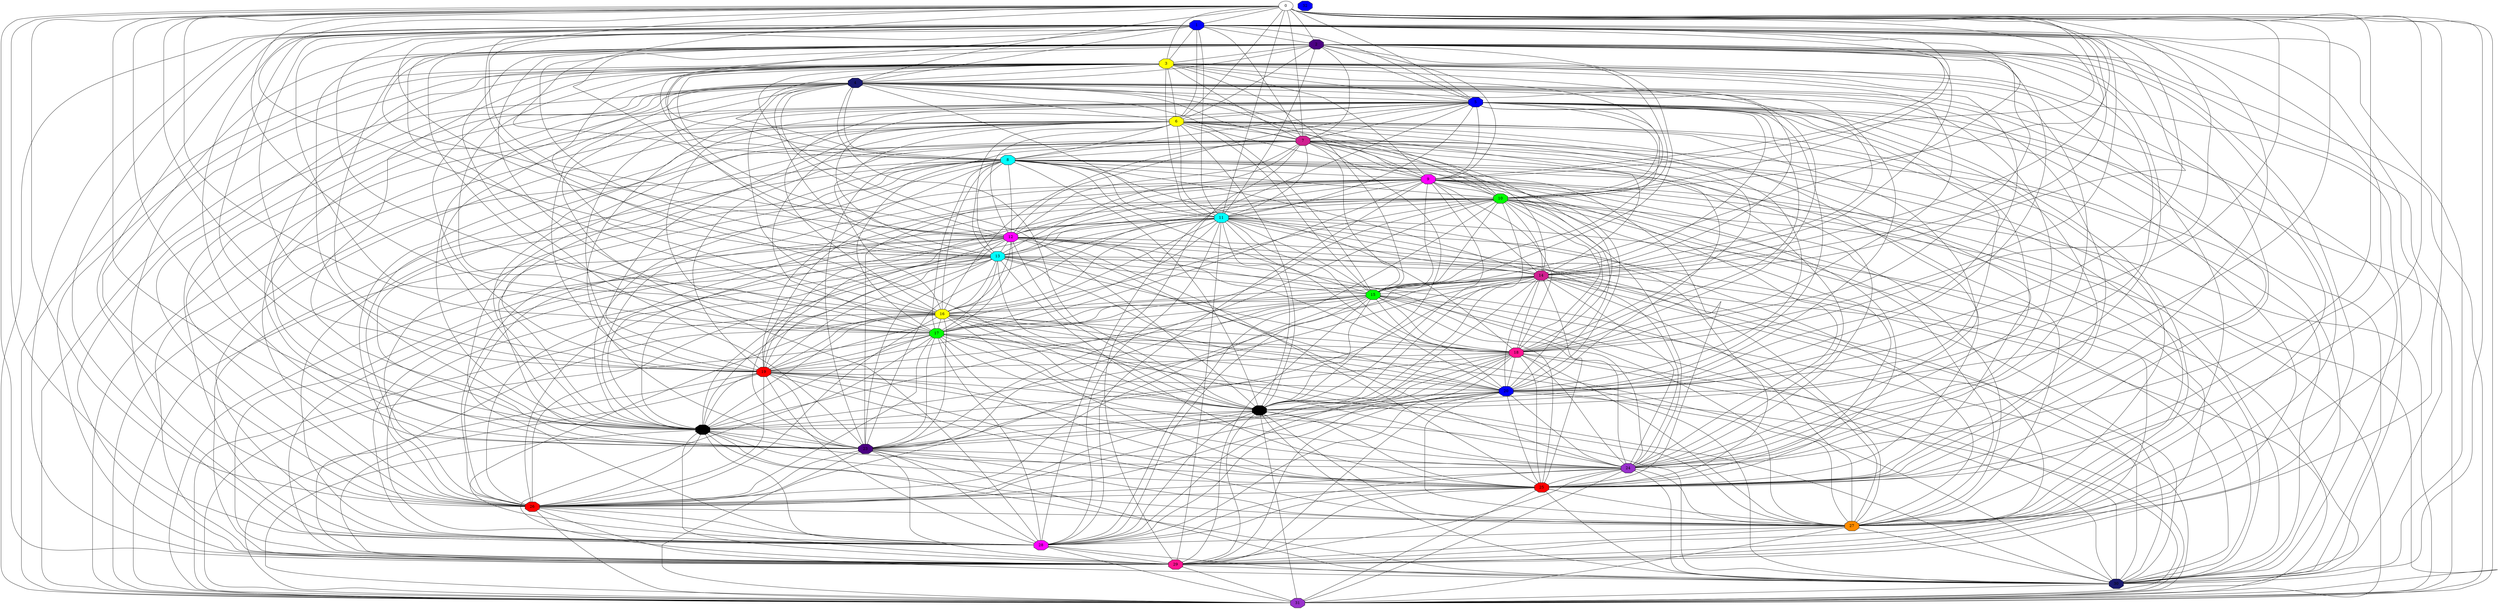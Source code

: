 graph G {
  1[shape = octagon, style = filled , fillcolor = blue ]
  2[shape = octagon, style = filled , fillcolor = indigo ]
  3[shape = octagon, style = filled , fillcolor = yellow ]
  4[shape = octagon, style = filled , fillcolor = midnightblue ]
  5[shape = octagon, style = filled , fillcolor = blue ]
  6[shape = octagon, style = filled , fillcolor = yellow ]
  7[shape = octagon, style = filled , fillcolor = violetred ]
  8[shape = octagon, style = filled , fillcolor = cyan ]
  9[shape = octagon, style = filled , fillcolor = magenta ]
  10[shape = octagon, style = filled , fillcolor = green ]
  11[shape = octagon, style = filled , fillcolor = cyan ]
  12[shape = octagon, style = filled , fillcolor = magenta ]
  13[shape = octagon, style = filled , fillcolor = cyan ]
  14[shape = octagon, style = filled , fillcolor = violetred ]
  15[shape = octagon, style = filled , fillcolor = green ]
  16[shape = octagon, style = filled , fillcolor = yellow ]
  17[shape = octagon, style = filled , fillcolor = green ]
  18[shape = octagon, style = filled , fillcolor = deeppink ]
  19[shape = octagon, style = filled , fillcolor = red ]
  20[shape = octagon, style = filled , fillcolor = blue ]
  21[shape = octagon, style = filled , fillcolor = forestgreen3 ]
  22[shape = octagon, style = filled , fillcolor = forestgreen3 ]
  23[shape = octagon, style = filled , fillcolor = indigo ]
  24[shape = octagon, style = filled , fillcolor = darkorchid ]
  25[shape = octagon, style = filled , fillcolor = red ]
  26[shape = octagon, style = filled , fillcolor = red ]
  27[shape = octagon, style = filled , fillcolor = darkorange ]
  28[shape = octagon, style = filled , fillcolor = magenta ]
  29[shape = octagon, style = filled , fillcolor = deeppink ]
  30[shape = octagon, style = filled , fillcolor = midnightblue ]
  31[shape = octagon, style = filled , fillcolor = darkorchid ]
  32[shape = octagon, style = filled , fillcolor = blue ]
  "0"--"1";
  "0"--"2";
  "0"--"3";
  "0"--"4";
  "0"--"5";
  "0"--"6";
  "0"--"7";
  "0"--"8";
  "0"--"9";
  "0"--"10";
  "0"--"11";
  "0"--"12";
  "0"--"13";
  "0"--"14";
  "0"--"15";
  "0"--"16";
  "0"--"17";
  "0"--"18";
  "0"--"19";
  "0"--"20";
  "0"--"21";
  "0"--"22";
  "0"--"23";
  "0"--"24";
  "0"--"25";
  "0"--"26";
  "0"--"27";
  "0"--"28";
  "0"--"29";
  "0"--"30";
  "0"--"31";
  "1"--"2";
  "1"--"3";
  "1"--"4";
  "1"--"5";
  "1"--"6";
  "1"--"7";
  "1"--"8";
  "1"--"9";
  "1"--"10";
  "1"--"11";
  "1"--"12";
  "1"--"13";
  "1"--"14";
  "1"--"15";
  "1"--"16";
  "1"--"17";
  "1"--"18";
  "1"--"19";
  "1"--"20";
  "1"--"21";
  "1"--"22";
  "1"--"23";
  "1"--"24";
  "1"--"25";
  "1"--"26";
  "1"--"27";
  "1"--"28";
  "1"--"29";
  "1"--"30";
  "1"--"31";
  "2"--"3";
  "2"--"4";
  "2"--"5";
  "2"--"6";
  "2"--"7";
  "2"--"8";
  "2"--"9";
  "2"--"10";
  "2"--"11";
  "2"--"12";
  "2"--"13";
  "2"--"14";
  "2"--"15";
  "2"--"16";
  "2"--"17";
  "2"--"18";
  "2"--"19";
  "2"--"20";
  "2"--"21";
  "2"--"22";
  "2"--"23";
  "2"--"24";
  "2"--"25";
  "2"--"26";
  "2"--"27";
  "2"--"28";
  "2"--"29";
  "2"--"30";
  "2"--"31";
  "3"--"4";
  "3"--"5";
  "3"--"6";
  "3"--"7";
  "3"--"8";
  "3"--"9";
  "3"--"10";
  "3"--"11";
  "3"--"12";
  "3"--"13";
  "3"--"14";
  "3"--"15";
  "3"--"16";
  "3"--"17";
  "3"--"18";
  "3"--"19";
  "3"--"20";
  "3"--"21";
  "3"--"22";
  "3"--"23";
  "3"--"24";
  "3"--"25";
  "3"--"26";
  "3"--"27";
  "3"--"28";
  "3"--"29";
  "3"--"30";
  "3"--"31";
  "4"--"5";
  "4"--"6";
  "4"--"7";
  "4"--"8";
  "4"--"9";
  "4"--"10";
  "4"--"11";
  "4"--"12";
  "4"--"13";
  "4"--"14";
  "4"--"15";
  "4"--"16";
  "4"--"17";
  "4"--"18";
  "4"--"19";
  "4"--"20";
  "4"--"21";
  "4"--"22";
  "4"--"23";
  "4"--"24";
  "4"--"25";
  "4"--"26";
  "4"--"27";
  "4"--"28";
  "4"--"29";
  "4"--"30";
  "4"--"31";
  "5"--"6";
  "5"--"7";
  "5"--"8";
  "5"--"9";
  "5"--"10";
  "5"--"11";
  "5"--"12";
  "5"--"13";
  "5"--"14";
  "5"--"15";
  "5"--"16";
  "5"--"17";
  "5"--"18";
  "5"--"19";
  "5"--"20";
  "5"--"21";
  "5"--"22";
  "5"--"23";
  "5"--"24";
  "5"--"25";
  "5"--"26";
  "5"--"27";
  "5"--"28";
  "5"--"29";
  "5"--"30";
  "5"--"31";
  "6"--"7";
  "6"--"8";
  "6"--"9";
  "6"--"10";
  "6"--"11";
  "6"--"12";
  "6"--"13";
  "6"--"14";
  "6"--"15";
  "6"--"16";
  "6"--"17";
  "6"--"18";
  "6"--"19";
  "6"--"20";
  "6"--"21";
  "6"--"22";
  "6"--"23";
  "6"--"24";
  "6"--"25";
  "6"--"26";
  "6"--"27";
  "6"--"28";
  "6"--"29";
  "6"--"30";
  "6"--"31";
  "7"--"8";
  "7"--"9";
  "7"--"10";
  "7"--"11";
  "7"--"12";
  "7"--"13";
  "7"--"14";
  "7"--"15";
  "7"--"16";
  "7"--"17";
  "7"--"18";
  "7"--"19";
  "7"--"20";
  "7"--"21";
  "7"--"22";
  "7"--"23";
  "7"--"24";
  "7"--"25";
  "7"--"26";
  "7"--"27";
  "7"--"28";
  "7"--"29";
  "7"--"30";
  "7"--"31";
  "8"--"9";
  "8"--"10";
  "8"--"11";
  "8"--"12";
  "8"--"13";
  "8"--"14";
  "8"--"15";
  "8"--"16";
  "8"--"17";
  "8"--"18";
  "8"--"19";
  "8"--"20";
  "8"--"21";
  "8"--"22";
  "8"--"23";
  "8"--"24";
  "8"--"25";
  "8"--"26";
  "8"--"27";
  "8"--"28";
  "8"--"29";
  "8"--"30";
  "8"--"31";
  "9"--"10";
  "9"--"11";
  "9"--"12";
  "9"--"13";
  "9"--"14";
  "9"--"15";
  "9"--"16";
  "9"--"17";
  "9"--"18";
  "9"--"19";
  "9"--"20";
  "9"--"21";
  "9"--"22";
  "9"--"23";
  "9"--"24";
  "9"--"25";
  "9"--"26";
  "9"--"27";
  "9"--"28";
  "9"--"29";
  "9"--"30";
  "9"--"31";
  "10"--"11";
  "10"--"12";
  "10"--"13";
  "10"--"14";
  "10"--"15";
  "10"--"16";
  "10"--"17";
  "10"--"18";
  "10"--"19";
  "10"--"20";
  "10"--"21";
  "10"--"22";
  "10"--"23";
  "10"--"24";
  "10"--"25";
  "10"--"26";
  "10"--"27";
  "10"--"28";
  "10"--"29";
  "10"--"30";
  "10"--"31";
  "11"--"12";
  "11"--"13";
  "11"--"14";
  "11"--"15";
  "11"--"16";
  "11"--"17";
  "11"--"18";
  "11"--"19";
  "11"--"20";
  "11"--"21";
  "11"--"22";
  "11"--"23";
  "11"--"24";
  "11"--"25";
  "11"--"26";
  "11"--"27";
  "11"--"28";
  "11"--"29";
  "11"--"30";
  "11"--"31";
  "12"--"13";
  "12"--"14";
  "12"--"15";
  "12"--"16";
  "12"--"17";
  "12"--"18";
  "12"--"19";
  "12"--"20";
  "12"--"21";
  "12"--"22";
  "12"--"23";
  "12"--"24";
  "12"--"25";
  "12"--"26";
  "12"--"27";
  "12"--"28";
  "12"--"29";
  "12"--"30";
  "12"--"31";
  "13"--"14";
  "13"--"15";
  "13"--"16";
  "13"--"17";
  "13"--"18";
  "13"--"19";
  "13"--"20";
  "13"--"21";
  "13"--"22";
  "13"--"23";
  "13"--"24";
  "13"--"25";
  "13"--"26";
  "13"--"27";
  "13"--"28";
  "13"--"29";
  "13"--"30";
  "13"--"31";
  "14"--"15";
  "14"--"16";
  "14"--"17";
  "14"--"18";
  "14"--"19";
  "14"--"20";
  "14"--"21";
  "14"--"22";
  "14"--"23";
  "14"--"24";
  "14"--"25";
  "14"--"26";
  "14"--"27";
  "14"--"28";
  "14"--"29";
  "14"--"30";
  "14"--"31";
  "15"--"16";
  "15"--"17";
  "15"--"18";
  "15"--"19";
  "15"--"20";
  "15"--"21";
  "15"--"22";
  "15"--"23";
  "15"--"24";
  "15"--"25";
  "15"--"26";
  "15"--"27";
  "15"--"28";
  "15"--"29";
  "15"--"30";
  "15"--"31";
  "16"--"17";
  "16"--"18";
  "16"--"19";
  "16"--"20";
  "16"--"21";
  "16"--"22";
  "16"--"23";
  "16"--"24";
  "16"--"25";
  "16"--"26";
  "16"--"27";
  "16"--"28";
  "16"--"29";
  "16"--"30";
  "16"--"31";
  "17"--"18";
  "17"--"19";
  "17"--"20";
  "17"--"21";
  "17"--"22";
  "17"--"23";
  "17"--"24";
  "17"--"25";
  "17"--"26";
  "17"--"27";
  "17"--"28";
  "17"--"29";
  "17"--"30";
  "17"--"31";
  "18"--"19";
  "18"--"20";
  "18"--"21";
  "18"--"22";
  "18"--"23";
  "18"--"24";
  "18"--"25";
  "18"--"26";
  "18"--"27";
  "18"--"28";
  "18"--"29";
  "18"--"30";
  "18"--"31";
  "19"--"20";
  "19"--"21";
  "19"--"22";
  "19"--"23";
  "19"--"24";
  "19"--"25";
  "19"--"26";
  "19"--"27";
  "19"--"28";
  "19"--"29";
  "19"--"30";
  "19"--"31";
  "20"--"21";
  "20"--"22";
  "20"--"23";
  "20"--"24";
  "20"--"25";
  "20"--"26";
  "20"--"27";
  "20"--"28";
  "20"--"29";
  "20"--"30";
  "20"--"31";
  "21"--"22";
  "21"--"23";
  "21"--"24";
  "21"--"25";
  "21"--"26";
  "21"--"27";
  "21"--"28";
  "21"--"29";
  "21"--"30";
  "21"--"31";
  "22"--"23";
  "22"--"24";
  "22"--"25";
  "22"--"26";
  "22"--"27";
  "22"--"28";
  "22"--"29";
  "22"--"30";
  "22"--"31";
  "23"--"24";
  "23"--"25";
  "23"--"26";
  "23"--"27";
  "23"--"28";
  "23"--"29";
  "23"--"30";
  "23"--"31";
  "24"--"25";
  "24"--"26";
  "24"--"27";
  "24"--"28";
  "24"--"29";
  "24"--"30";
  "24"--"31";
  "25"--"26";
  "25"--"27";
  "25"--"28";
  "25"--"29";
  "25"--"30";
  "25"--"31";
  "26"--"27";
  "26"--"28";
  "26"--"29";
  "26"--"30";
  "26"--"31";
  "27"--"28";
  "27"--"29";
  "27"--"30";
  "27"--"31";
  "28"--"29";
  "28"--"30";
  "28"--"31";
  "29"--"30";
  "29"--"31";
  "30"--"31";
}
